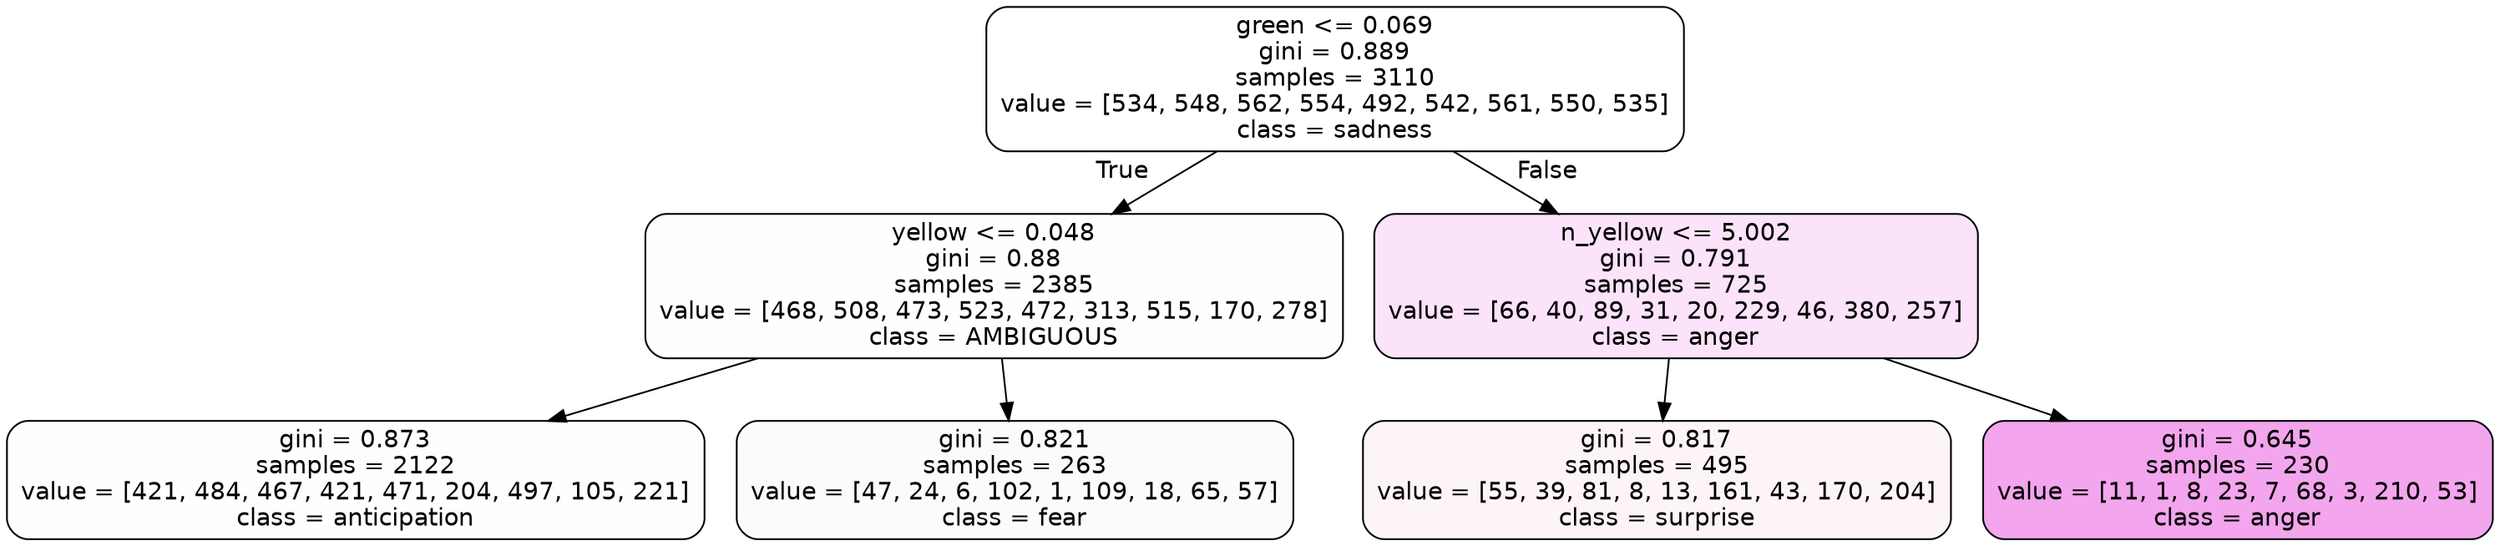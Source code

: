 digraph Tree {
node [shape=box, style="filled, rounded", color="black", fontname=helvetica] ;
edge [fontname=helvetica] ;
0 [label="green <= 0.069\ngini = 0.889\nsamples = 3110\nvalue = [534, 548, 562, 554, 492, 542, 561, 550, 535]\nclass = sadness", fillcolor="#64e53900"] ;
1 [label="yellow <= 0.048\ngini = 0.88\nsamples = 2385\nvalue = [468, 508, 473, 523, 472, 313, 515, 170, 278]\nclass = AMBIGUOUS", fillcolor="#39e58101"] ;
0 -> 1 [labeldistance=2.5, labelangle=45, headlabel="True"] ;
2 [label="gini = 0.873\nsamples = 2122\nvalue = [421, 484, 467, 421, 471, 204, 497, 105, 221]\nclass = anticipation", fillcolor="#8139e501"] ;
1 -> 2 ;
3 [label="gini = 0.821\nsamples = 263\nvalue = [47, 24, 6, 102, 1, 109, 18, 65, 57]\nclass = fear", fillcolor="#3964e505"] ;
1 -> 3 ;
4 [label="n_yellow <= 5.002\ngini = 0.791\nsamples = 725\nvalue = [66, 40, 89, 31, 20, 229, 46, 380, 257]\nclass = anger", fillcolor="#e539d723"] ;
0 -> 4 [labeldistance=2.5, labelangle=-45, headlabel="False"] ;
5 [label="gini = 0.817\nsamples = 495\nvalue = [55, 39, 81, 8, 13, 161, 43, 170, 204]\nclass = surprise", fillcolor="#e539640e"] ;
4 -> 5 ;
6 [label="gini = 0.645\nsamples = 230\nvalue = [11, 1, 8, 23, 7, 68, 3, 210, 53]\nclass = anger", fillcolor="#e539d773"] ;
4 -> 6 ;
}